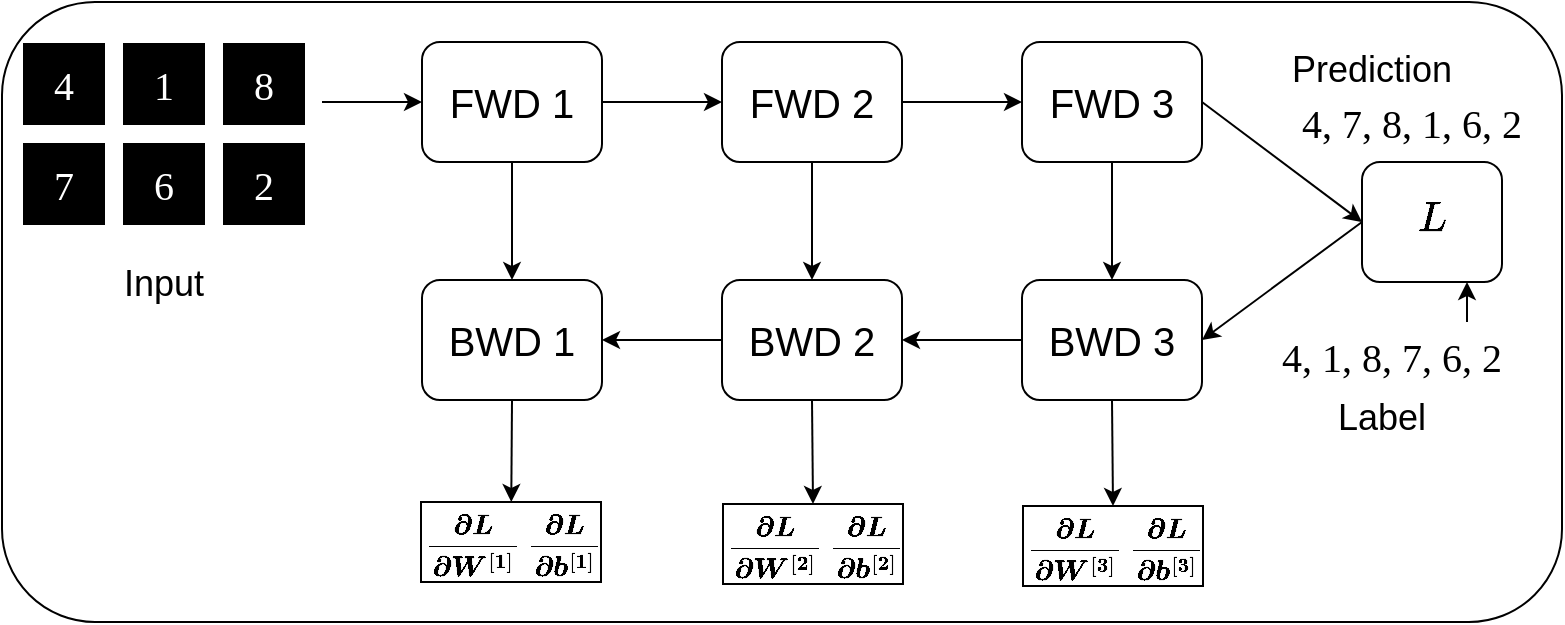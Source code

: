 <mxfile version="26.0.11">
  <diagram name="第 1 页" id="gGpswHweAQ974t_NMHlJ">
    <mxGraphModel dx="1234" dy="411" grid="1" gridSize="10" guides="1" tooltips="1" connect="1" arrows="1" fold="1" page="1" pageScale="1" pageWidth="827" pageHeight="1169" math="1" shadow="0">
      <root>
        <mxCell id="0" />
        <mxCell id="1" parent="0" />
        <mxCell id="n9flLxlAuWIXD72aUnGQ-43" value="" style="rounded=1;whiteSpace=wrap;html=1;fillColor=none;" parent="1" vertex="1">
          <mxGeometry x="130" y="190" width="780" height="310" as="geometry" />
        </mxCell>
        <mxCell id="n9flLxlAuWIXD72aUnGQ-1" value="" style="rounded=0;whiteSpace=wrap;html=1;fillColor=none;" parent="1" vertex="1">
          <mxGeometry x="490.5" y="441" width="90" height="40" as="geometry" />
        </mxCell>
        <mxCell id="n9flLxlAuWIXD72aUnGQ-2" style="edgeStyle=orthogonalEdgeStyle;rounded=0;orthogonalLoop=1;jettySize=auto;html=1;exitX=1;exitY=0.5;exitDx=0;exitDy=0;entryX=0;entryY=0.5;entryDx=0;entryDy=0;" parent="1" source="n9flLxlAuWIXD72aUnGQ-4" target="n9flLxlAuWIXD72aUnGQ-7" edge="1">
          <mxGeometry relative="1" as="geometry" />
        </mxCell>
        <mxCell id="n9flLxlAuWIXD72aUnGQ-3" style="edgeStyle=orthogonalEdgeStyle;rounded=0;orthogonalLoop=1;jettySize=auto;html=1;exitX=0.5;exitY=1;exitDx=0;exitDy=0;entryX=0.5;entryY=0;entryDx=0;entryDy=0;" parent="1" source="n9flLxlAuWIXD72aUnGQ-4" target="n9flLxlAuWIXD72aUnGQ-14" edge="1">
          <mxGeometry relative="1" as="geometry" />
        </mxCell>
        <mxCell id="n9flLxlAuWIXD72aUnGQ-4" value="&lt;font style=&quot;font-size: 20px;&quot;&gt;FWD 1&lt;/font&gt;" style="rounded=1;whiteSpace=wrap;html=1;fontFamily=Helvetica;" parent="1" vertex="1">
          <mxGeometry x="340" y="210" width="90" height="60" as="geometry" />
        </mxCell>
        <mxCell id="n9flLxlAuWIXD72aUnGQ-5" style="edgeStyle=orthogonalEdgeStyle;rounded=0;orthogonalLoop=1;jettySize=auto;html=1;exitX=1;exitY=0.5;exitDx=0;exitDy=0;entryX=0;entryY=0.5;entryDx=0;entryDy=0;" parent="1" source="n9flLxlAuWIXD72aUnGQ-7" target="n9flLxlAuWIXD72aUnGQ-9" edge="1">
          <mxGeometry relative="1" as="geometry" />
        </mxCell>
        <mxCell id="n9flLxlAuWIXD72aUnGQ-6" style="edgeStyle=orthogonalEdgeStyle;rounded=0;orthogonalLoop=1;jettySize=auto;html=1;exitX=0.5;exitY=1;exitDx=0;exitDy=0;" parent="1" source="n9flLxlAuWIXD72aUnGQ-7" target="n9flLxlAuWIXD72aUnGQ-13" edge="1">
          <mxGeometry relative="1" as="geometry" />
        </mxCell>
        <mxCell id="n9flLxlAuWIXD72aUnGQ-7" value="&lt;font style=&quot;font-size: 20px;&quot;&gt;FWD 2&lt;/font&gt;" style="rounded=1;whiteSpace=wrap;html=1;fontFamily=Helvetica;" parent="1" vertex="1">
          <mxGeometry x="490" y="210" width="90" height="60" as="geometry" />
        </mxCell>
        <mxCell id="n9flLxlAuWIXD72aUnGQ-8" style="edgeStyle=orthogonalEdgeStyle;rounded=0;orthogonalLoop=1;jettySize=auto;html=1;entryX=0.5;entryY=0;entryDx=0;entryDy=0;" parent="1" source="n9flLxlAuWIXD72aUnGQ-9" target="n9flLxlAuWIXD72aUnGQ-11" edge="1">
          <mxGeometry relative="1" as="geometry" />
        </mxCell>
        <mxCell id="n9flLxlAuWIXD72aUnGQ-9" value="&lt;font style=&quot;font-size: 20px;&quot;&gt;FWD 3&lt;/font&gt;" style="rounded=1;whiteSpace=wrap;html=1;fontFamily=Helvetica;" parent="1" vertex="1">
          <mxGeometry x="640" y="210" width="90" height="60" as="geometry" />
        </mxCell>
        <mxCell id="n9flLxlAuWIXD72aUnGQ-10" style="edgeStyle=orthogonalEdgeStyle;rounded=0;orthogonalLoop=1;jettySize=auto;html=1;exitX=0;exitY=0.5;exitDx=0;exitDy=0;" parent="1" source="n9flLxlAuWIXD72aUnGQ-11" target="n9flLxlAuWIXD72aUnGQ-13" edge="1">
          <mxGeometry relative="1" as="geometry" />
        </mxCell>
        <mxCell id="n9flLxlAuWIXD72aUnGQ-11" value="&lt;font style=&quot;font-size: 20px;&quot;&gt;BWD 3&lt;/font&gt;" style="rounded=1;whiteSpace=wrap;html=1;fontFamily=Helvetica;" parent="1" vertex="1">
          <mxGeometry x="640" y="329" width="90" height="60" as="geometry" />
        </mxCell>
        <mxCell id="n9flLxlAuWIXD72aUnGQ-12" style="edgeStyle=orthogonalEdgeStyle;rounded=0;orthogonalLoop=1;jettySize=auto;html=1;exitX=0;exitY=0.5;exitDx=0;exitDy=0;" parent="1" source="n9flLxlAuWIXD72aUnGQ-13" target="n9flLxlAuWIXD72aUnGQ-14" edge="1">
          <mxGeometry relative="1" as="geometry" />
        </mxCell>
        <mxCell id="n9flLxlAuWIXD72aUnGQ-13" value="&lt;font style=&quot;font-size: 20px;&quot;&gt;BWD 2&lt;/font&gt;" style="rounded=1;whiteSpace=wrap;html=1;fontFamily=Helvetica;" parent="1" vertex="1">
          <mxGeometry x="490" y="329" width="90" height="60" as="geometry" />
        </mxCell>
        <mxCell id="n9flLxlAuWIXD72aUnGQ-14" value="&lt;font style=&quot;font-size: 20px;&quot;&gt;BWD 1&lt;/font&gt;" style="rounded=1;whiteSpace=wrap;html=1;fontFamily=Helvetica;" parent="1" vertex="1">
          <mxGeometry x="340" y="329" width="90" height="60" as="geometry" />
        </mxCell>
        <mxCell id="n9flLxlAuWIXD72aUnGQ-15" style="rounded=0;orthogonalLoop=1;jettySize=auto;html=1;exitX=0;exitY=0.5;exitDx=0;exitDy=0;entryX=1;entryY=0.5;entryDx=0;entryDy=0;" parent="1" source="n9flLxlAuWIXD72aUnGQ-16" target="n9flLxlAuWIXD72aUnGQ-11" edge="1">
          <mxGeometry relative="1" as="geometry" />
        </mxCell>
        <mxCell id="n9flLxlAuWIXD72aUnGQ-16" value="&lt;font style=&quot;font-size: 20px;&quot; face=&quot;Comic Sans MS&quot;&gt;&lt;br&gt;&lt;/font&gt;" style="rounded=1;whiteSpace=wrap;html=1;" parent="1" vertex="1">
          <mxGeometry x="810" y="270" width="70" height="60" as="geometry" />
        </mxCell>
        <mxCell id="n9flLxlAuWIXD72aUnGQ-17" value="" style="endArrow=classic;html=1;rounded=0;entryX=0;entryY=0.5;entryDx=0;entryDy=0;exitX=1;exitY=0.5;exitDx=0;exitDy=0;" parent="1" source="n9flLxlAuWIXD72aUnGQ-9" target="n9flLxlAuWIXD72aUnGQ-16" edge="1">
          <mxGeometry width="50" height="50" relative="1" as="geometry">
            <mxPoint x="720" y="390" as="sourcePoint" />
            <mxPoint x="770" y="340" as="targetPoint" />
          </mxGeometry>
        </mxCell>
        <mxCell id="n9flLxlAuWIXD72aUnGQ-18" value="&lt;font style=&quot;font-size: 20px;&quot; face=&quot;Comic Sans MS&quot;&gt;4, 7, 8, 1, 6, 2&lt;/font&gt;" style="text;html=1;strokeColor=none;fillColor=none;align=center;verticalAlign=middle;whiteSpace=wrap;rounded=0;" parent="1" vertex="1">
          <mxGeometry x="760" y="230" width="150" height="40" as="geometry" />
        </mxCell>
        <mxCell id="n9flLxlAuWIXD72aUnGQ-19" value="&lt;font style=&quot;font-size: 18px;&quot; face=&quot;Helvetica&quot;&gt;Prediction&lt;/font&gt;" style="text;html=1;strokeColor=none;fillColor=none;align=center;verticalAlign=middle;whiteSpace=wrap;rounded=0;fontColor=#000000;fontFamily=Lucida Console;" parent="1" vertex="1">
          <mxGeometry x="770" y="214" width="90" height="20" as="geometry" />
        </mxCell>
        <mxCell id="n9flLxlAuWIXD72aUnGQ-20" value="&lt;font style=&quot;font-size: 20px;&quot; face=&quot;Comic Sans MS&quot;&gt;4, 1, 8, 7, 6, 2&lt;/font&gt;" style="text;html=1;strokeColor=none;fillColor=none;align=center;verticalAlign=middle;whiteSpace=wrap;rounded=0;" parent="1" vertex="1">
          <mxGeometry x="750" y="347" width="150" height="40" as="geometry" />
        </mxCell>
        <mxCell id="n9flLxlAuWIXD72aUnGQ-21" value="" style="endArrow=classic;html=1;rounded=0;exitX=0.75;exitY=0;exitDx=0;exitDy=0;entryX=0.75;entryY=1;entryDx=0;entryDy=0;" parent="1" target="n9flLxlAuWIXD72aUnGQ-16" edge="1">
          <mxGeometry width="50" height="50" relative="1" as="geometry">
            <mxPoint x="862.5" y="350" as="sourcePoint" />
            <mxPoint x="790" y="300" as="targetPoint" />
          </mxGeometry>
        </mxCell>
        <mxCell id="n9flLxlAuWIXD72aUnGQ-23" value="" style="group" parent="1" vertex="1" connectable="0">
          <mxGeometry x="141" y="211" width="739" height="289" as="geometry" />
        </mxCell>
        <mxCell id="n9flLxlAuWIXD72aUnGQ-24" value="4" style="rounded=0;whiteSpace=wrap;html=1;fontSize=20;fontFamily=Comic Sans MS;fillColor=#000000;fontColor=#ffffff;" parent="n9flLxlAuWIXD72aUnGQ-23" vertex="1">
          <mxGeometry width="40" height="40" as="geometry" />
        </mxCell>
        <mxCell id="n9flLxlAuWIXD72aUnGQ-25" value="1" style="rounded=0;whiteSpace=wrap;html=1;fontSize=20;fontFamily=Comic Sans MS;fillColor=#000000;fontColor=#ffffff;" parent="n9flLxlAuWIXD72aUnGQ-23" vertex="1">
          <mxGeometry x="50" width="40" height="40" as="geometry" />
        </mxCell>
        <mxCell id="n9flLxlAuWIXD72aUnGQ-26" value="8" style="rounded=0;whiteSpace=wrap;html=1;fontSize=20;fontFamily=Comic Sans MS;fillColor=#000000;fontColor=#ffffff;" parent="n9flLxlAuWIXD72aUnGQ-23" vertex="1">
          <mxGeometry x="100" width="40" height="40" as="geometry" />
        </mxCell>
        <mxCell id="n9flLxlAuWIXD72aUnGQ-27" value="7" style="rounded=0;whiteSpace=wrap;html=1;fontSize=20;fontFamily=Comic Sans MS;fillColor=#000000;fontColor=#ffffff;" parent="n9flLxlAuWIXD72aUnGQ-23" vertex="1">
          <mxGeometry y="50" width="40" height="40" as="geometry" />
        </mxCell>
        <mxCell id="n9flLxlAuWIXD72aUnGQ-28" value="6" style="rounded=0;whiteSpace=wrap;html=1;fontSize=20;fontFamily=Comic Sans MS;fillColor=#000000;fontColor=#ffffff;" parent="n9flLxlAuWIXD72aUnGQ-23" vertex="1">
          <mxGeometry x="50" y="50" width="40" height="40" as="geometry" />
        </mxCell>
        <mxCell id="n9flLxlAuWIXD72aUnGQ-29" value="2" style="rounded=0;whiteSpace=wrap;html=1;fontSize=20;fontFamily=Comic Sans MS;fillColor=#000000;fontColor=#ffffff;" parent="n9flLxlAuWIXD72aUnGQ-23" vertex="1">
          <mxGeometry x="100" y="50" width="40" height="40" as="geometry" />
        </mxCell>
        <mxCell id="n9flLxlAuWIXD72aUnGQ-22" value="&lt;font style=&quot;font-size: 18px;&quot;&gt;Label&lt;/font&gt;" style="text;html=1;strokeColor=none;fillColor=none;align=center;verticalAlign=middle;whiteSpace=wrap;rounded=0;fontColor=#000000;fontFamily=Helvetica;" parent="n9flLxlAuWIXD72aUnGQ-23" vertex="1">
          <mxGeometry x="619" y="177" width="120" height="20" as="geometry" />
        </mxCell>
        <mxCell id="n9flLxlAuWIXD72aUnGQ-44" style="edgeStyle=orthogonalEdgeStyle;rounded=0;orthogonalLoop=1;jettySize=auto;html=1;exitX=0.5;exitY=1;exitDx=0;exitDy=0;" parent="n9flLxlAuWIXD72aUnGQ-23" source="n9flLxlAuWIXD72aUnGQ-22" target="n9flLxlAuWIXD72aUnGQ-22" edge="1">
          <mxGeometry relative="1" as="geometry" />
        </mxCell>
        <mxCell id="n9flLxlAuWIXD72aUnGQ-45" value="$$L$$" style="text;html=1;strokeColor=none;fillColor=none;align=center;verticalAlign=middle;whiteSpace=wrap;rounded=0;fontSize=18;" parent="n9flLxlAuWIXD72aUnGQ-23" vertex="1">
          <mxGeometry x="683" y="73" width="43" height="30" as="geometry" />
        </mxCell>
        <mxCell id="n9flLxlAuWIXD72aUnGQ-30" value="&lt;font style=&quot;font-size: 18px;&quot; face=&quot;Helvetica&quot;&gt;Input&lt;/font&gt;" style="text;html=1;strokeColor=none;fillColor=none;align=center;verticalAlign=middle;whiteSpace=wrap;rounded=0;fontColor=#000000;fontFamily=Lucida Console;" parent="1" vertex="1">
          <mxGeometry x="166" y="321" width="90" height="20" as="geometry" />
        </mxCell>
        <mxCell id="n9flLxlAuWIXD72aUnGQ-31" value="" style="endArrow=classic;html=1;rounded=0;entryX=0;entryY=0.5;entryDx=0;entryDy=0;" parent="1" target="n9flLxlAuWIXD72aUnGQ-4" edge="1">
          <mxGeometry width="50" height="50" relative="1" as="geometry">
            <mxPoint x="290" y="240" as="sourcePoint" />
            <mxPoint x="320" y="130" as="targetPoint" />
          </mxGeometry>
        </mxCell>
        <mxCell id="n9flLxlAuWIXD72aUnGQ-32" value="$$\boldsymbol{\frac{\partial L}{\partial W^{[1]}&lt;br&gt;}}$$" style="text;html=1;strokeColor=none;fillColor=none;align=center;verticalAlign=middle;whiteSpace=wrap;rounded=0;" parent="1" vertex="1">
          <mxGeometry x="336" y="446" width="60" height="30" as="geometry" />
        </mxCell>
        <mxCell id="n9flLxlAuWIXD72aUnGQ-33" value="$$\boldsymbol{\frac{\partial L}{\partial b^{[1]}&lt;br&gt;}}$$" style="text;html=1;strokeColor=none;fillColor=none;align=center;verticalAlign=middle;whiteSpace=wrap;rounded=0;" parent="1" vertex="1">
          <mxGeometry x="381" y="446" width="60" height="30" as="geometry" />
        </mxCell>
        <mxCell id="n9flLxlAuWIXD72aUnGQ-34" value="" style="rounded=0;whiteSpace=wrap;html=1;fillColor=none;" parent="1" vertex="1">
          <mxGeometry x="339.5" y="440" width="90" height="40" as="geometry" />
        </mxCell>
        <mxCell id="n9flLxlAuWIXD72aUnGQ-35" value="$$\boldsymbol{\frac{\partial L}{\partial W^{[2]}&lt;br&gt;}}$$" style="text;html=1;strokeColor=none;fillColor=none;align=center;verticalAlign=middle;whiteSpace=wrap;rounded=0;" parent="1" vertex="1">
          <mxGeometry x="487" y="447" width="60" height="30" as="geometry" />
        </mxCell>
        <mxCell id="n9flLxlAuWIXD72aUnGQ-36" value="$$\boldsymbol{\frac{\partial L}{\partial b^{[2]}&lt;br&gt;}}$$" style="text;html=1;strokeColor=none;fillColor=none;align=center;verticalAlign=middle;whiteSpace=wrap;rounded=0;" parent="1" vertex="1">
          <mxGeometry x="532" y="447" width="60" height="30" as="geometry" />
        </mxCell>
        <mxCell id="n9flLxlAuWIXD72aUnGQ-37" value="" style="rounded=0;whiteSpace=wrap;html=1;fillColor=none;" parent="1" vertex="1">
          <mxGeometry x="640.5" y="442" width="90" height="40" as="geometry" />
        </mxCell>
        <mxCell id="n9flLxlAuWIXD72aUnGQ-38" value="$$\boldsymbol{\frac{\partial L}{\partial W^{[3]}&lt;br&gt;}}$$" style="text;html=1;strokeColor=none;fillColor=none;align=center;verticalAlign=middle;whiteSpace=wrap;rounded=0;" parent="1" vertex="1">
          <mxGeometry x="637" y="448" width="60" height="30" as="geometry" />
        </mxCell>
        <mxCell id="n9flLxlAuWIXD72aUnGQ-39" value="$$\boldsymbol{\frac{\partial L}{\partial b^{[3]}&lt;br&gt;}}$$" style="text;html=1;strokeColor=none;fillColor=none;align=center;verticalAlign=middle;whiteSpace=wrap;rounded=0;" parent="1" vertex="1">
          <mxGeometry x="682" y="448" width="60" height="30" as="geometry" />
        </mxCell>
        <mxCell id="n9flLxlAuWIXD72aUnGQ-40" value="" style="endArrow=classic;html=1;rounded=0;exitX=0.5;exitY=1;exitDx=0;exitDy=0;" parent="1" source="n9flLxlAuWIXD72aUnGQ-14" target="n9flLxlAuWIXD72aUnGQ-34" edge="1">
          <mxGeometry width="50" height="50" relative="1" as="geometry">
            <mxPoint x="230" y="480" as="sourcePoint" />
            <mxPoint x="280" y="430" as="targetPoint" />
          </mxGeometry>
        </mxCell>
        <mxCell id="n9flLxlAuWIXD72aUnGQ-41" value="" style="endArrow=classic;html=1;rounded=0;exitX=0.5;exitY=1;exitDx=0;exitDy=0;entryX=0.5;entryY=0;entryDx=0;entryDy=0;" parent="1" source="n9flLxlAuWIXD72aUnGQ-13" target="n9flLxlAuWIXD72aUnGQ-1" edge="1">
          <mxGeometry width="50" height="50" relative="1" as="geometry">
            <mxPoint x="580" y="640" as="sourcePoint" />
            <mxPoint x="630" y="590" as="targetPoint" />
          </mxGeometry>
        </mxCell>
        <mxCell id="n9flLxlAuWIXD72aUnGQ-42" value="" style="endArrow=classic;html=1;rounded=0;exitX=0.5;exitY=1;exitDx=0;exitDy=0;entryX=0.5;entryY=0;entryDx=0;entryDy=0;" parent="1" source="n9flLxlAuWIXD72aUnGQ-11" target="n9flLxlAuWIXD72aUnGQ-37" edge="1">
          <mxGeometry width="50" height="50" relative="1" as="geometry">
            <mxPoint x="710" y="640" as="sourcePoint" />
            <mxPoint x="760" y="590" as="targetPoint" />
          </mxGeometry>
        </mxCell>
      </root>
    </mxGraphModel>
  </diagram>
</mxfile>
